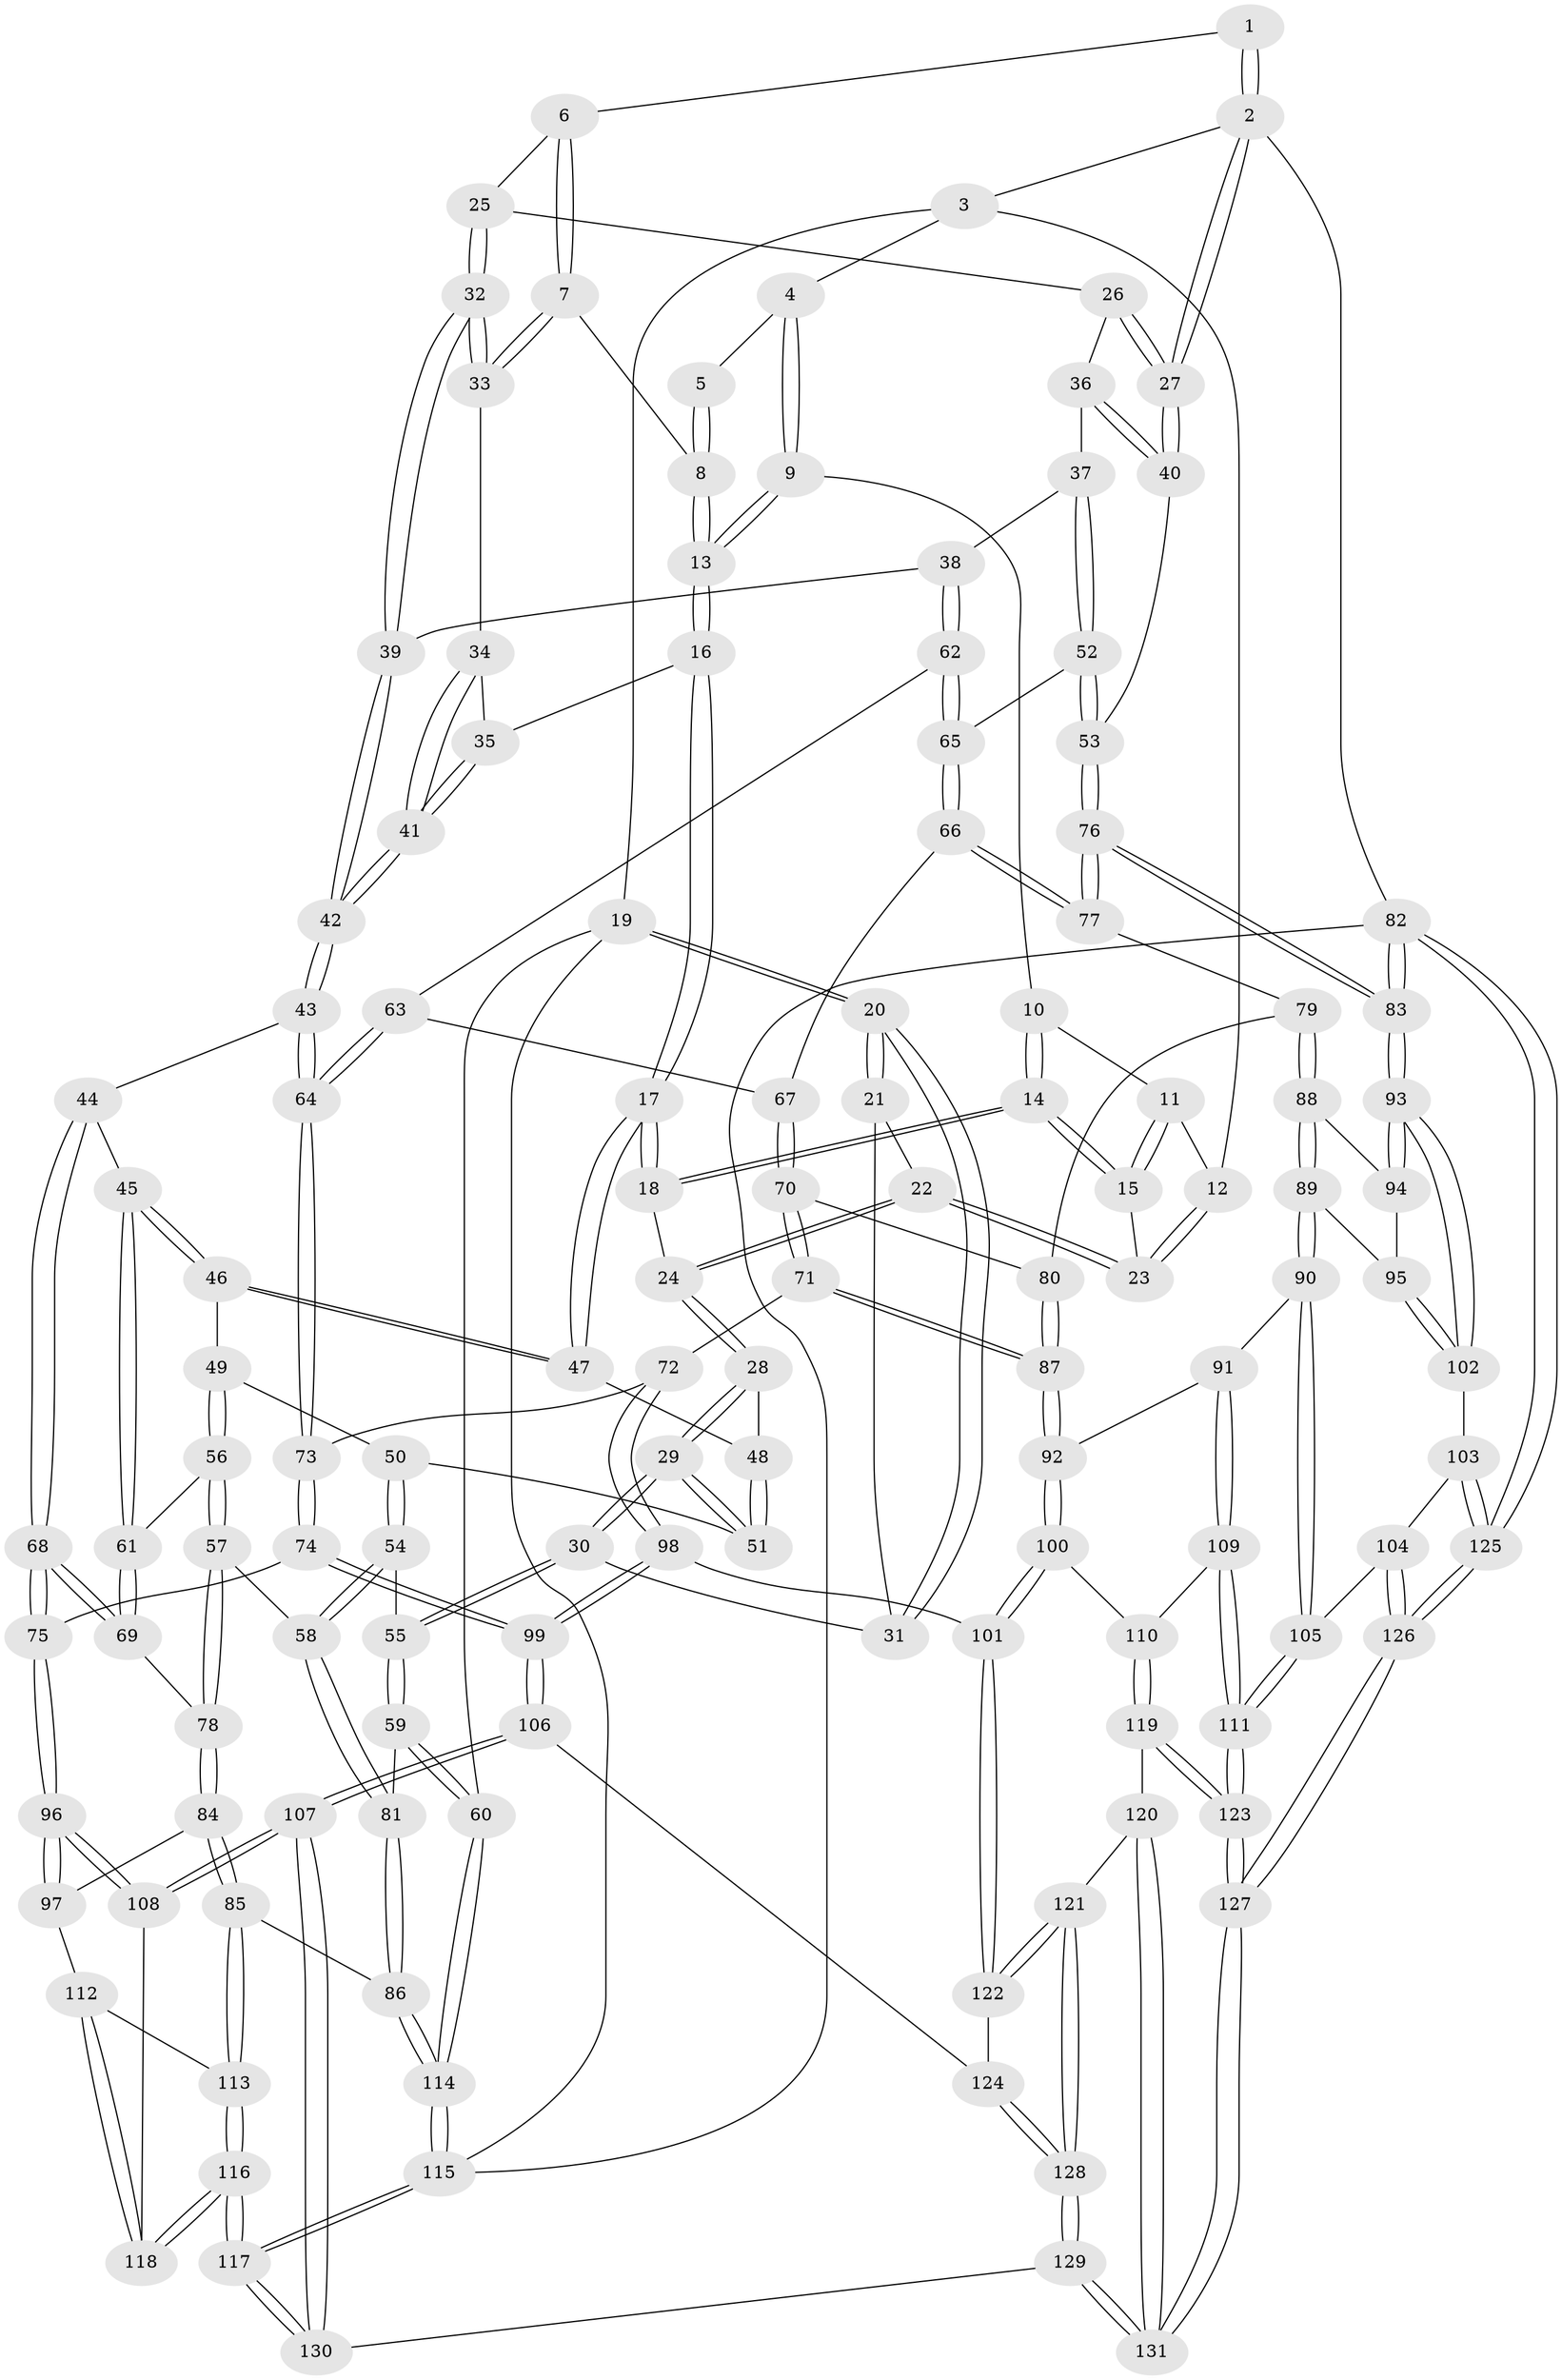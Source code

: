 // coarse degree distribution, {3: 0.16049382716049382, 6: 0.09876543209876543, 5: 0.30864197530864196, 4: 0.43209876543209874}
// Generated by graph-tools (version 1.1) at 2025/24/03/03/25 07:24:31]
// undirected, 131 vertices, 324 edges
graph export_dot {
graph [start="1"]
  node [color=gray90,style=filled];
  1 [pos="+0.7722401658344489+0"];
  2 [pos="+1+0"];
  3 [pos="+0.2182765720254289+0"];
  4 [pos="+0.5398569839249229+0"];
  5 [pos="+0.6615750402350135+0"];
  6 [pos="+0.8044577598965383+0.15912576909883067"];
  7 [pos="+0.6867349438914931+0.18723973702614663"];
  8 [pos="+0.6790049963220531+0.18061251037393145"];
  9 [pos="+0.5088112055874225+0.07685726236620685"];
  10 [pos="+0.4147868205569544+0.1111987835244144"];
  11 [pos="+0.3780964897186879+0.11649810144458049"];
  12 [pos="+0.2174553447196543+0.019043713243350833"];
  13 [pos="+0.5242291476901891+0.18634116325620526"];
  14 [pos="+0.39529271658259696+0.23558178566089336"];
  15 [pos="+0.37509472204370037+0.1823837003325252"];
  16 [pos="+0.48894223116020774+0.2629474554425912"];
  17 [pos="+0.4150174264603174+0.2840450443382735"];
  18 [pos="+0.40726200386753164+0.2782633656667257"];
  19 [pos="+0+0.24636057386713053"];
  20 [pos="+0+0.24734452634562393"];
  21 [pos="+0.19211112858198642+0.11080293648946447"];
  22 [pos="+0.19294400592101782+0.11006532359032253"];
  23 [pos="+0.20790118557854084+0.06405059712162794"];
  24 [pos="+0.28525376051916385+0.24139471980428617"];
  25 [pos="+0.8324788343927753+0.18156293238189805"];
  26 [pos="+0.8660368861409061+0.19737675442972205"];
  27 [pos="+1+0"];
  28 [pos="+0.2062712551234261+0.34601941383752327"];
  29 [pos="+0.17041501826634972+0.3729558033586778"];
  30 [pos="+0.15548214369651925+0.3763581049708951"];
  31 [pos="+0.1246744413788517+0.34387280504782447"];
  32 [pos="+0.7114153826234221+0.3169935080736382"];
  33 [pos="+0.6980198982730776+0.3077234787197919"];
  34 [pos="+0.6817624953698607+0.3106197672365913"];
  35 [pos="+0.4904347824239906+0.2642592250154774"];
  36 [pos="+0.892086458470979+0.2742206546451723"];
  37 [pos="+0.8974388995177092+0.3384216451421884"];
  38 [pos="+0.790110454700009+0.3915651655614704"];
  39 [pos="+0.7751792013831413+0.38411834657359945"];
  40 [pos="+1+0"];
  41 [pos="+0.5685788995426253+0.42174600613346164"];
  42 [pos="+0.5698143557988117+0.47665672897128747"];
  43 [pos="+0.5535076435707416+0.5191958791555463"];
  44 [pos="+0.5137602646127549+0.5185275698719657"];
  45 [pos="+0.4581162183678341+0.5116135146413225"];
  46 [pos="+0.4224704962148108+0.43660336245177794"];
  47 [pos="+0.4092064098895637+0.2999827091116985"];
  48 [pos="+0.34491306281989254+0.3479246506101781"];
  49 [pos="+0.30804472398822014+0.4361013953357609"];
  50 [pos="+0.2984551027481628+0.4296182885266761"];
  51 [pos="+0.2966754105153789+0.4257595227250701"];
  52 [pos="+1+0.40724147957044804"];
  53 [pos="+1+0.4109828430086586"];
  54 [pos="+0.2200433534122748+0.5695821276472535"];
  55 [pos="+0.14756433305531974+0.4211629521732155"];
  56 [pos="+0.3669336773747882+0.5625730638884752"];
  57 [pos="+0.23058900668613652+0.59077768785916"];
  58 [pos="+0.22419041379915117+0.5898730639866439"];
  59 [pos="+0+0.6195544349448778"];
  60 [pos="+0+0.6199930835347236"];
  61 [pos="+0.3775299833361042+0.5633579471684421"];
  62 [pos="+0.7902360779244098+0.41637908909436916"];
  63 [pos="+0.7320367822776077+0.5139039136658633"];
  64 [pos="+0.6007611673709988+0.5763017333252934"];
  65 [pos="+0.8837544989081031+0.5689678667220716"];
  66 [pos="+0.8816565955253673+0.5811750125639749"];
  67 [pos="+0.7902157834243417+0.5959515897137946"];
  68 [pos="+0.43475931846709204+0.7320753397992116"];
  69 [pos="+0.41691592924292+0.7242548596825025"];
  70 [pos="+0.7384435364905511+0.6483013356995256"];
  71 [pos="+0.6591114935766511+0.6861206708346234"];
  72 [pos="+0.6355905162253208+0.6830871508262644"];
  73 [pos="+0.6247272556844866+0.6734141237831379"];
  74 [pos="+0.4495946738205203+0.7396482726612175"];
  75 [pos="+0.44596787170517854+0.738782729292261"];
  76 [pos="+1+0.7336170550332346"];
  77 [pos="+0.9018209955607274+0.6230750992070906"];
  78 [pos="+0.3453189815071592+0.7418926482036199"];
  79 [pos="+0.8715261799901257+0.6850159746377646"];
  80 [pos="+0.8408840651618728+0.6916397044892898"];
  81 [pos="+0.18756897696710106+0.6202335845065449"];
  82 [pos="+1+1"];
  83 [pos="+1+0.757490454665923"];
  84 [pos="+0.33812091801887345+0.7490408891616794"];
  85 [pos="+0.20727254987107216+0.801462398887255"];
  86 [pos="+0.19332252917479453+0.7942371713198666"];
  87 [pos="+0.7590923687476376+0.7627357740970779"];
  88 [pos="+0.879298000136059+0.7158758838865216"];
  89 [pos="+0.854151184006737+0.7801524458539252"];
  90 [pos="+0.8149685586989245+0.8009392172394226"];
  91 [pos="+0.7798472554429844+0.7934031642355357"];
  92 [pos="+0.7728741967256598+0.7873349658236598"];
  93 [pos="+1+0.7792104155250302"];
  94 [pos="+0.9391850218241832+0.755057392268999"];
  95 [pos="+0.893578034801496+0.799340918074547"];
  96 [pos="+0.3846689351304957+0.8777136207321703"];
  97 [pos="+0.34598365194675657+0.8353160945574116"];
  98 [pos="+0.6340654981261918+0.6970562425888759"];
  99 [pos="+0.5100415507027569+0.8646297573760572"];
  100 [pos="+0.6896155640091394+0.8530181431173381"];
  101 [pos="+0.6373628397906685+0.8493140798954993"];
  102 [pos="+0.9262438246671808+0.857543341539421"];
  103 [pos="+0.9171431248524189+0.8682457871191203"];
  104 [pos="+0.8745909301492405+0.8789297490981542"];
  105 [pos="+0.853665797141388+0.8714982181612837"];
  106 [pos="+0.5143376784230761+0.8831642220502811"];
  107 [pos="+0.4218744381755355+0.9519987149242478"];
  108 [pos="+0.39292553507012246+0.925659661054026"];
  109 [pos="+0.7673960959933961+0.8614336382554918"];
  110 [pos="+0.7314154137536923+0.8850488658388653"];
  111 [pos="+0.8043834004935805+0.9009925470929925"];
  112 [pos="+0.2742748405885791+0.8595253438250662"];
  113 [pos="+0.2181378749861802+0.8214267102329893"];
  114 [pos="+0+0.9168652453722885"];
  115 [pos="+0+1"];
  116 [pos="+0.2054605721284338+1"];
  117 [pos="+0.005838730755105021+1"];
  118 [pos="+0.3123479835296481+0.9179314896987006"];
  119 [pos="+0.7314857406082044+0.9042855641340964"];
  120 [pos="+0.6575783120771594+0.9308299459800622"];
  121 [pos="+0.6568954958029963+0.9300273156936365"];
  122 [pos="+0.6243362708442561+0.8692886573942149"];
  123 [pos="+0.7784225684222524+0.9792747437279296"];
  124 [pos="+0.5460393977072815+0.8914917896614319"];
  125 [pos="+1+1"];
  126 [pos="+0.8259794783719386+1"];
  127 [pos="+0.8004172688121657+1"];
  128 [pos="+0.5735691996464872+0.9771846004721417"];
  129 [pos="+0.5897387111666539+1"];
  130 [pos="+0.4263114986803356+1"];
  131 [pos="+0.768621875388019+1"];
  1 -- 2;
  1 -- 2;
  1 -- 6;
  2 -- 3;
  2 -- 27;
  2 -- 27;
  2 -- 82;
  3 -- 4;
  3 -- 12;
  3 -- 19;
  4 -- 5;
  4 -- 9;
  4 -- 9;
  5 -- 8;
  5 -- 8;
  6 -- 7;
  6 -- 7;
  6 -- 25;
  7 -- 8;
  7 -- 33;
  7 -- 33;
  8 -- 13;
  8 -- 13;
  9 -- 10;
  9 -- 13;
  9 -- 13;
  10 -- 11;
  10 -- 14;
  10 -- 14;
  11 -- 12;
  11 -- 15;
  11 -- 15;
  12 -- 23;
  12 -- 23;
  13 -- 16;
  13 -- 16;
  14 -- 15;
  14 -- 15;
  14 -- 18;
  14 -- 18;
  15 -- 23;
  16 -- 17;
  16 -- 17;
  16 -- 35;
  17 -- 18;
  17 -- 18;
  17 -- 47;
  17 -- 47;
  18 -- 24;
  19 -- 20;
  19 -- 20;
  19 -- 60;
  19 -- 115;
  20 -- 21;
  20 -- 21;
  20 -- 31;
  20 -- 31;
  21 -- 22;
  21 -- 31;
  22 -- 23;
  22 -- 23;
  22 -- 24;
  22 -- 24;
  24 -- 28;
  24 -- 28;
  25 -- 26;
  25 -- 32;
  25 -- 32;
  26 -- 27;
  26 -- 27;
  26 -- 36;
  27 -- 40;
  27 -- 40;
  28 -- 29;
  28 -- 29;
  28 -- 48;
  29 -- 30;
  29 -- 30;
  29 -- 51;
  29 -- 51;
  30 -- 31;
  30 -- 55;
  30 -- 55;
  32 -- 33;
  32 -- 33;
  32 -- 39;
  32 -- 39;
  33 -- 34;
  34 -- 35;
  34 -- 41;
  34 -- 41;
  35 -- 41;
  35 -- 41;
  36 -- 37;
  36 -- 40;
  36 -- 40;
  37 -- 38;
  37 -- 52;
  37 -- 52;
  38 -- 39;
  38 -- 62;
  38 -- 62;
  39 -- 42;
  39 -- 42;
  40 -- 53;
  41 -- 42;
  41 -- 42;
  42 -- 43;
  42 -- 43;
  43 -- 44;
  43 -- 64;
  43 -- 64;
  44 -- 45;
  44 -- 68;
  44 -- 68;
  45 -- 46;
  45 -- 46;
  45 -- 61;
  45 -- 61;
  46 -- 47;
  46 -- 47;
  46 -- 49;
  47 -- 48;
  48 -- 51;
  48 -- 51;
  49 -- 50;
  49 -- 56;
  49 -- 56;
  50 -- 51;
  50 -- 54;
  50 -- 54;
  52 -- 53;
  52 -- 53;
  52 -- 65;
  53 -- 76;
  53 -- 76;
  54 -- 55;
  54 -- 58;
  54 -- 58;
  55 -- 59;
  55 -- 59;
  56 -- 57;
  56 -- 57;
  56 -- 61;
  57 -- 58;
  57 -- 78;
  57 -- 78;
  58 -- 81;
  58 -- 81;
  59 -- 60;
  59 -- 60;
  59 -- 81;
  60 -- 114;
  60 -- 114;
  61 -- 69;
  61 -- 69;
  62 -- 63;
  62 -- 65;
  62 -- 65;
  63 -- 64;
  63 -- 64;
  63 -- 67;
  64 -- 73;
  64 -- 73;
  65 -- 66;
  65 -- 66;
  66 -- 67;
  66 -- 77;
  66 -- 77;
  67 -- 70;
  67 -- 70;
  68 -- 69;
  68 -- 69;
  68 -- 75;
  68 -- 75;
  69 -- 78;
  70 -- 71;
  70 -- 71;
  70 -- 80;
  71 -- 72;
  71 -- 87;
  71 -- 87;
  72 -- 73;
  72 -- 98;
  72 -- 98;
  73 -- 74;
  73 -- 74;
  74 -- 75;
  74 -- 99;
  74 -- 99;
  75 -- 96;
  75 -- 96;
  76 -- 77;
  76 -- 77;
  76 -- 83;
  76 -- 83;
  77 -- 79;
  78 -- 84;
  78 -- 84;
  79 -- 80;
  79 -- 88;
  79 -- 88;
  80 -- 87;
  80 -- 87;
  81 -- 86;
  81 -- 86;
  82 -- 83;
  82 -- 83;
  82 -- 125;
  82 -- 125;
  82 -- 115;
  83 -- 93;
  83 -- 93;
  84 -- 85;
  84 -- 85;
  84 -- 97;
  85 -- 86;
  85 -- 113;
  85 -- 113;
  86 -- 114;
  86 -- 114;
  87 -- 92;
  87 -- 92;
  88 -- 89;
  88 -- 89;
  88 -- 94;
  89 -- 90;
  89 -- 90;
  89 -- 95;
  90 -- 91;
  90 -- 105;
  90 -- 105;
  91 -- 92;
  91 -- 109;
  91 -- 109;
  92 -- 100;
  92 -- 100;
  93 -- 94;
  93 -- 94;
  93 -- 102;
  93 -- 102;
  94 -- 95;
  95 -- 102;
  95 -- 102;
  96 -- 97;
  96 -- 97;
  96 -- 108;
  96 -- 108;
  97 -- 112;
  98 -- 99;
  98 -- 99;
  98 -- 101;
  99 -- 106;
  99 -- 106;
  100 -- 101;
  100 -- 101;
  100 -- 110;
  101 -- 122;
  101 -- 122;
  102 -- 103;
  103 -- 104;
  103 -- 125;
  103 -- 125;
  104 -- 105;
  104 -- 126;
  104 -- 126;
  105 -- 111;
  105 -- 111;
  106 -- 107;
  106 -- 107;
  106 -- 124;
  107 -- 108;
  107 -- 108;
  107 -- 130;
  107 -- 130;
  108 -- 118;
  109 -- 110;
  109 -- 111;
  109 -- 111;
  110 -- 119;
  110 -- 119;
  111 -- 123;
  111 -- 123;
  112 -- 113;
  112 -- 118;
  112 -- 118;
  113 -- 116;
  113 -- 116;
  114 -- 115;
  114 -- 115;
  115 -- 117;
  115 -- 117;
  116 -- 117;
  116 -- 117;
  116 -- 118;
  116 -- 118;
  117 -- 130;
  117 -- 130;
  119 -- 120;
  119 -- 123;
  119 -- 123;
  120 -- 121;
  120 -- 131;
  120 -- 131;
  121 -- 122;
  121 -- 122;
  121 -- 128;
  121 -- 128;
  122 -- 124;
  123 -- 127;
  123 -- 127;
  124 -- 128;
  124 -- 128;
  125 -- 126;
  125 -- 126;
  126 -- 127;
  126 -- 127;
  127 -- 131;
  127 -- 131;
  128 -- 129;
  128 -- 129;
  129 -- 130;
  129 -- 131;
  129 -- 131;
}
